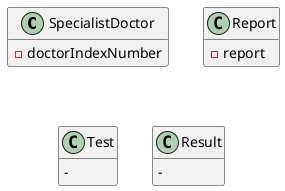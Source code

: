 @startuml

hide methods

class SpecialistDoctor {
    - doctorIndexNumber
}

class Report {
    - report
}

class Test {
    -
}

class Result {
    -
}



@enduml